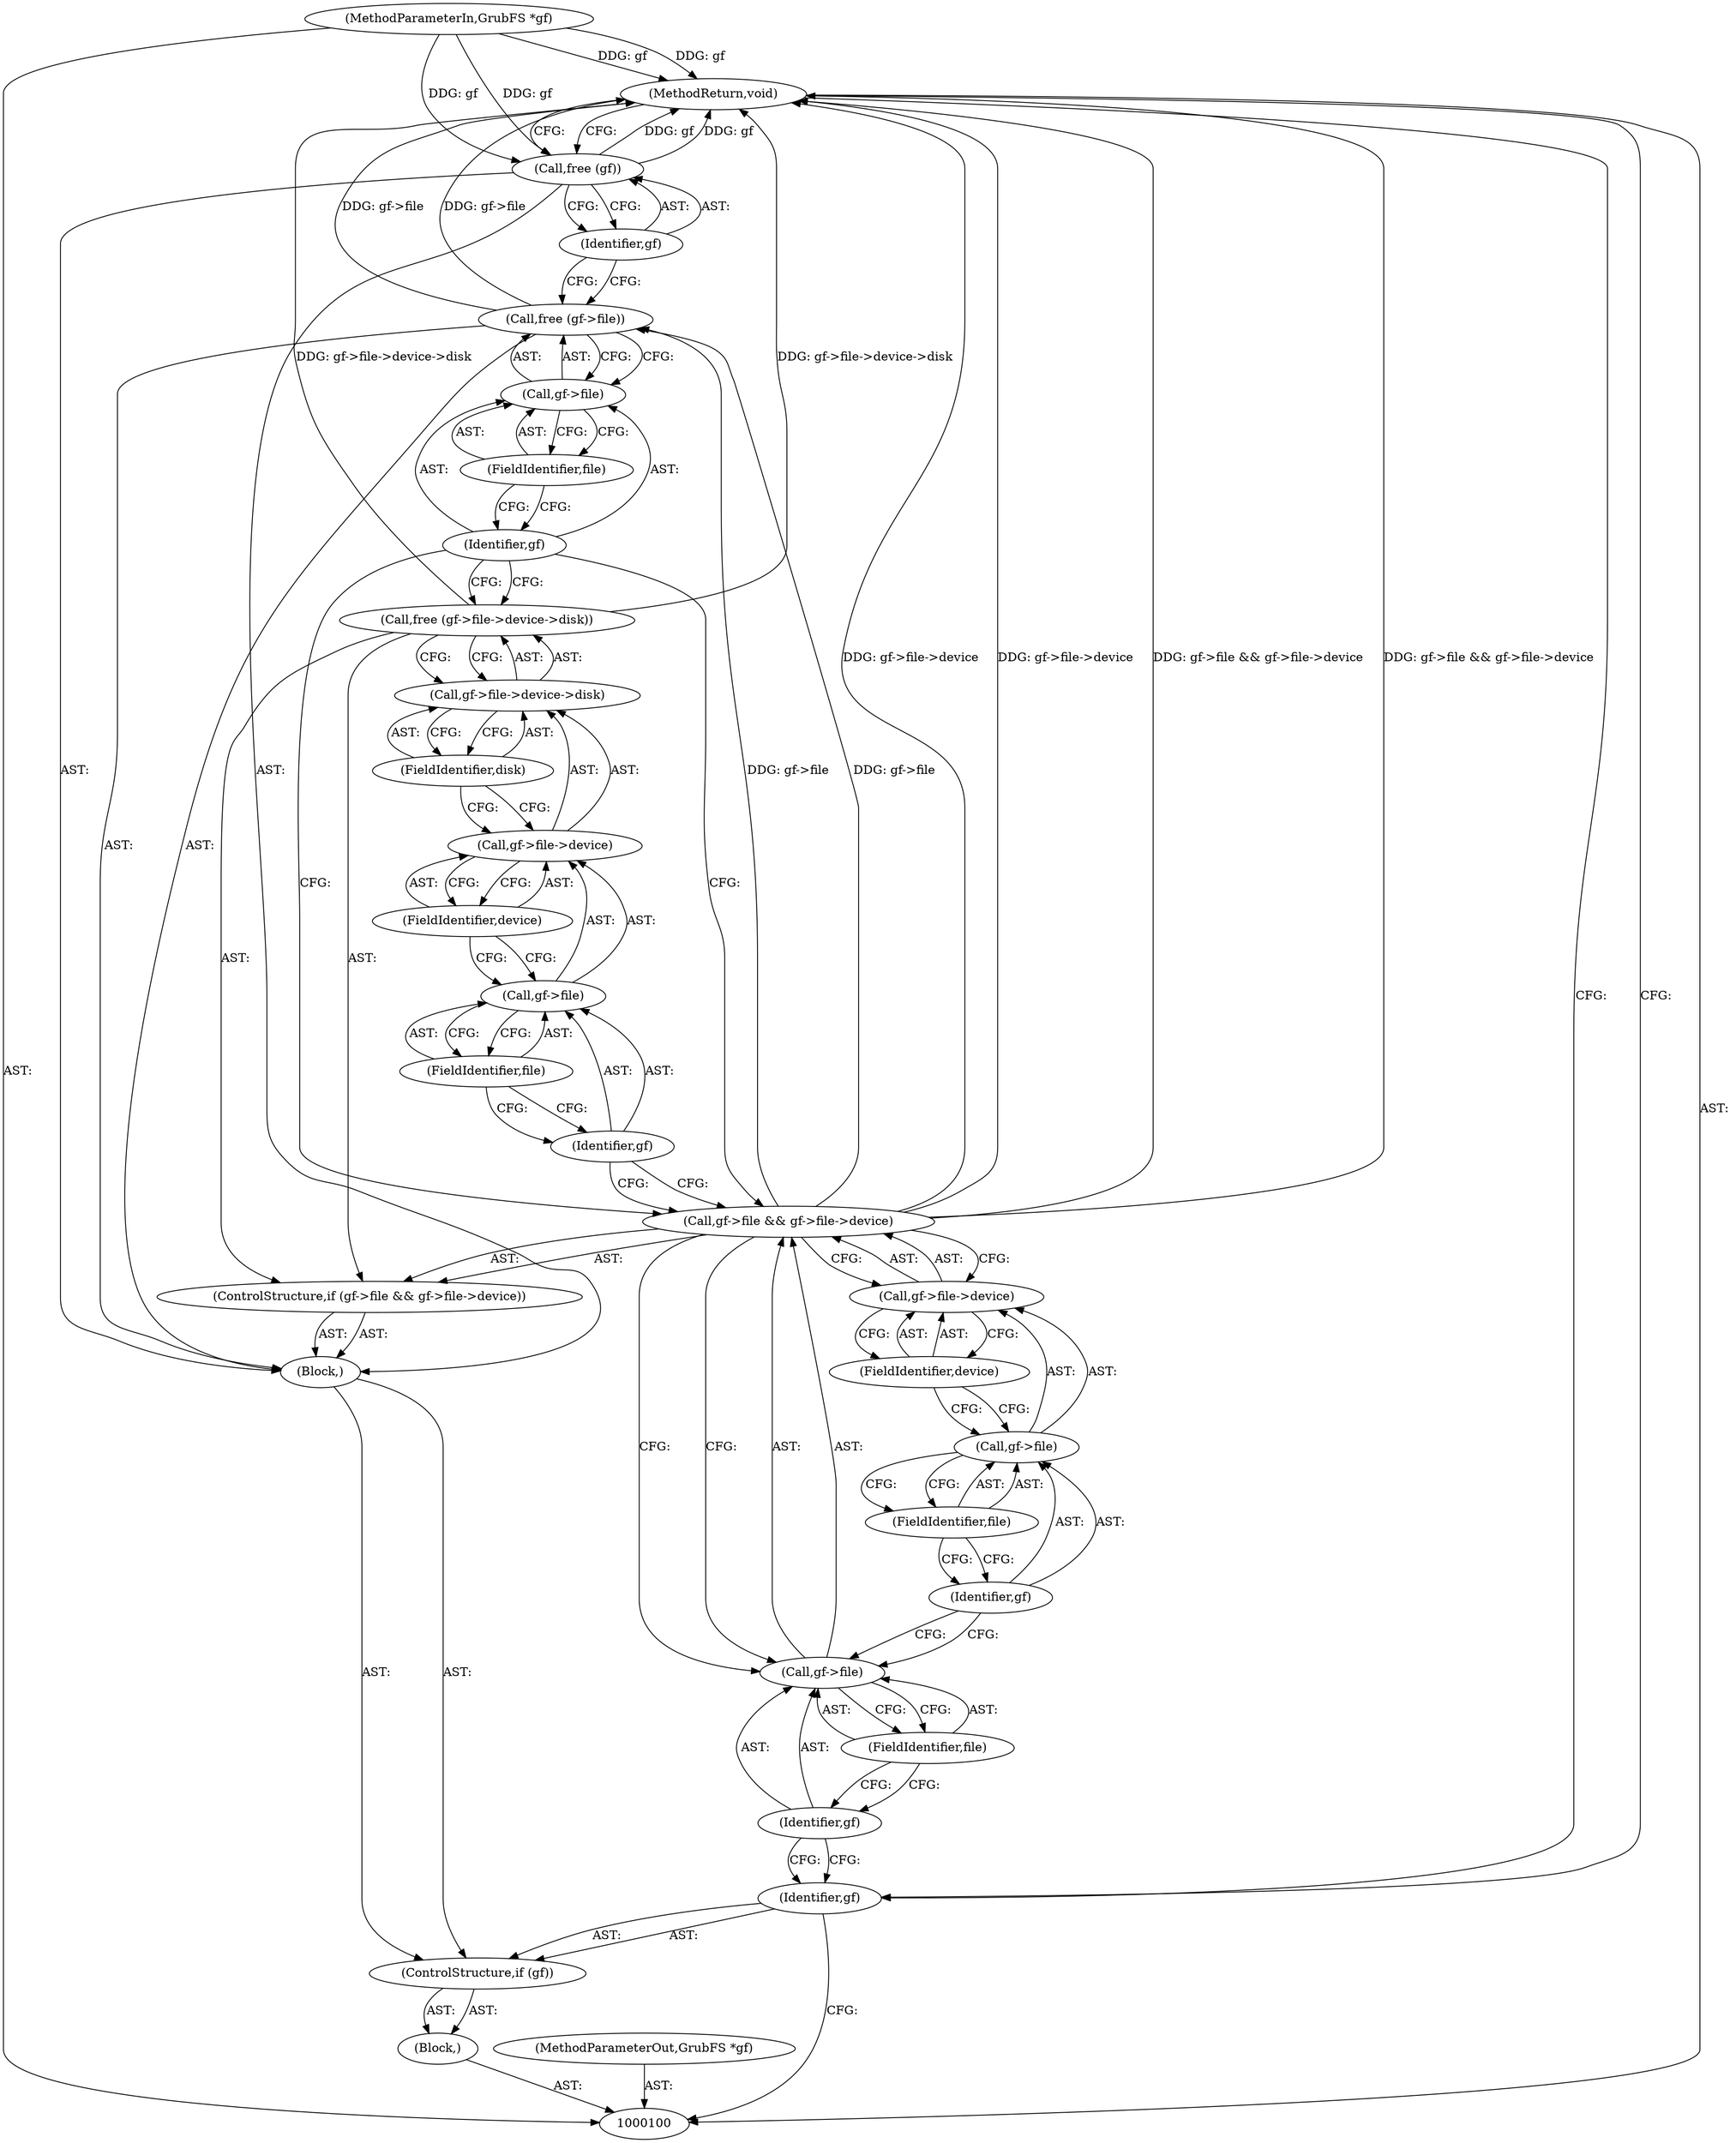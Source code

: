 digraph "1_radare2_65000a7fd9eea62359e6d6714f17b94a99a82edd_3" {
"1000130" [label="(MethodReturn,void)"];
"1000101" [label="(MethodParameterIn,GrubFS *gf)"];
"1000148" [label="(MethodParameterOut,GrubFS *gf)"];
"1000102" [label="(Block,)"];
"1000105" [label="(Block,)"];
"1000103" [label="(ControlStructure,if (gf))"];
"1000104" [label="(Identifier,gf)"];
"1000110" [label="(FieldIdentifier,file)"];
"1000111" [label="(Call,gf->file->device)"];
"1000112" [label="(Call,gf->file)"];
"1000113" [label="(Identifier,gf)"];
"1000106" [label="(ControlStructure,if (gf->file && gf->file->device))"];
"1000114" [label="(FieldIdentifier,file)"];
"1000115" [label="(FieldIdentifier,device)"];
"1000107" [label="(Call,gf->file && gf->file->device)"];
"1000108" [label="(Call,gf->file)"];
"1000109" [label="(Identifier,gf)"];
"1000117" [label="(Call,gf->file->device->disk)"];
"1000118" [label="(Call,gf->file->device)"];
"1000119" [label="(Call,gf->file)"];
"1000120" [label="(Identifier,gf)"];
"1000121" [label="(FieldIdentifier,file)"];
"1000122" [label="(FieldIdentifier,device)"];
"1000123" [label="(FieldIdentifier,disk)"];
"1000116" [label="(Call,free (gf->file->device->disk))"];
"1000127" [label="(FieldIdentifier,file)"];
"1000124" [label="(Call,free (gf->file))"];
"1000125" [label="(Call,gf->file)"];
"1000126" [label="(Identifier,gf)"];
"1000128" [label="(Call,free (gf))"];
"1000129" [label="(Identifier,gf)"];
"1000130" -> "1000100"  [label="AST: "];
"1000130" -> "1000128"  [label="CFG: "];
"1000130" -> "1000104"  [label="CFG: "];
"1000116" -> "1000130"  [label="DDG: gf->file->device->disk"];
"1000124" -> "1000130"  [label="DDG: gf->file"];
"1000107" -> "1000130"  [label="DDG: gf->file && gf->file->device"];
"1000107" -> "1000130"  [label="DDG: gf->file->device"];
"1000128" -> "1000130"  [label="DDG: gf"];
"1000101" -> "1000130"  [label="DDG: gf"];
"1000101" -> "1000100"  [label="AST: "];
"1000101" -> "1000130"  [label="DDG: gf"];
"1000101" -> "1000128"  [label="DDG: gf"];
"1000148" -> "1000100"  [label="AST: "];
"1000102" -> "1000100"  [label="AST: "];
"1000103" -> "1000102"  [label="AST: "];
"1000105" -> "1000103"  [label="AST: "];
"1000106" -> "1000105"  [label="AST: "];
"1000124" -> "1000105"  [label="AST: "];
"1000128" -> "1000105"  [label="AST: "];
"1000103" -> "1000102"  [label="AST: "];
"1000104" -> "1000103"  [label="AST: "];
"1000105" -> "1000103"  [label="AST: "];
"1000104" -> "1000103"  [label="AST: "];
"1000104" -> "1000100"  [label="CFG: "];
"1000109" -> "1000104"  [label="CFG: "];
"1000130" -> "1000104"  [label="CFG: "];
"1000110" -> "1000108"  [label="AST: "];
"1000110" -> "1000109"  [label="CFG: "];
"1000108" -> "1000110"  [label="CFG: "];
"1000111" -> "1000107"  [label="AST: "];
"1000111" -> "1000115"  [label="CFG: "];
"1000112" -> "1000111"  [label="AST: "];
"1000115" -> "1000111"  [label="AST: "];
"1000107" -> "1000111"  [label="CFG: "];
"1000112" -> "1000111"  [label="AST: "];
"1000112" -> "1000114"  [label="CFG: "];
"1000113" -> "1000112"  [label="AST: "];
"1000114" -> "1000112"  [label="AST: "];
"1000115" -> "1000112"  [label="CFG: "];
"1000113" -> "1000112"  [label="AST: "];
"1000113" -> "1000108"  [label="CFG: "];
"1000114" -> "1000113"  [label="CFG: "];
"1000106" -> "1000105"  [label="AST: "];
"1000107" -> "1000106"  [label="AST: "];
"1000116" -> "1000106"  [label="AST: "];
"1000114" -> "1000112"  [label="AST: "];
"1000114" -> "1000113"  [label="CFG: "];
"1000112" -> "1000114"  [label="CFG: "];
"1000115" -> "1000111"  [label="AST: "];
"1000115" -> "1000112"  [label="CFG: "];
"1000111" -> "1000115"  [label="CFG: "];
"1000107" -> "1000106"  [label="AST: "];
"1000107" -> "1000108"  [label="CFG: "];
"1000107" -> "1000111"  [label="CFG: "];
"1000108" -> "1000107"  [label="AST: "];
"1000111" -> "1000107"  [label="AST: "];
"1000120" -> "1000107"  [label="CFG: "];
"1000126" -> "1000107"  [label="CFG: "];
"1000107" -> "1000130"  [label="DDG: gf->file && gf->file->device"];
"1000107" -> "1000130"  [label="DDG: gf->file->device"];
"1000107" -> "1000124"  [label="DDG: gf->file"];
"1000108" -> "1000107"  [label="AST: "];
"1000108" -> "1000110"  [label="CFG: "];
"1000109" -> "1000108"  [label="AST: "];
"1000110" -> "1000108"  [label="AST: "];
"1000113" -> "1000108"  [label="CFG: "];
"1000107" -> "1000108"  [label="CFG: "];
"1000109" -> "1000108"  [label="AST: "];
"1000109" -> "1000104"  [label="CFG: "];
"1000110" -> "1000109"  [label="CFG: "];
"1000117" -> "1000116"  [label="AST: "];
"1000117" -> "1000123"  [label="CFG: "];
"1000118" -> "1000117"  [label="AST: "];
"1000123" -> "1000117"  [label="AST: "];
"1000116" -> "1000117"  [label="CFG: "];
"1000118" -> "1000117"  [label="AST: "];
"1000118" -> "1000122"  [label="CFG: "];
"1000119" -> "1000118"  [label="AST: "];
"1000122" -> "1000118"  [label="AST: "];
"1000123" -> "1000118"  [label="CFG: "];
"1000119" -> "1000118"  [label="AST: "];
"1000119" -> "1000121"  [label="CFG: "];
"1000120" -> "1000119"  [label="AST: "];
"1000121" -> "1000119"  [label="AST: "];
"1000122" -> "1000119"  [label="CFG: "];
"1000120" -> "1000119"  [label="AST: "];
"1000120" -> "1000107"  [label="CFG: "];
"1000121" -> "1000120"  [label="CFG: "];
"1000121" -> "1000119"  [label="AST: "];
"1000121" -> "1000120"  [label="CFG: "];
"1000119" -> "1000121"  [label="CFG: "];
"1000122" -> "1000118"  [label="AST: "];
"1000122" -> "1000119"  [label="CFG: "];
"1000118" -> "1000122"  [label="CFG: "];
"1000123" -> "1000117"  [label="AST: "];
"1000123" -> "1000118"  [label="CFG: "];
"1000117" -> "1000123"  [label="CFG: "];
"1000116" -> "1000106"  [label="AST: "];
"1000116" -> "1000117"  [label="CFG: "];
"1000117" -> "1000116"  [label="AST: "];
"1000126" -> "1000116"  [label="CFG: "];
"1000116" -> "1000130"  [label="DDG: gf->file->device->disk"];
"1000127" -> "1000125"  [label="AST: "];
"1000127" -> "1000126"  [label="CFG: "];
"1000125" -> "1000127"  [label="CFG: "];
"1000124" -> "1000105"  [label="AST: "];
"1000124" -> "1000125"  [label="CFG: "];
"1000125" -> "1000124"  [label="AST: "];
"1000129" -> "1000124"  [label="CFG: "];
"1000124" -> "1000130"  [label="DDG: gf->file"];
"1000107" -> "1000124"  [label="DDG: gf->file"];
"1000125" -> "1000124"  [label="AST: "];
"1000125" -> "1000127"  [label="CFG: "];
"1000126" -> "1000125"  [label="AST: "];
"1000127" -> "1000125"  [label="AST: "];
"1000124" -> "1000125"  [label="CFG: "];
"1000126" -> "1000125"  [label="AST: "];
"1000126" -> "1000116"  [label="CFG: "];
"1000126" -> "1000107"  [label="CFG: "];
"1000127" -> "1000126"  [label="CFG: "];
"1000128" -> "1000105"  [label="AST: "];
"1000128" -> "1000129"  [label="CFG: "];
"1000129" -> "1000128"  [label="AST: "];
"1000130" -> "1000128"  [label="CFG: "];
"1000128" -> "1000130"  [label="DDG: gf"];
"1000101" -> "1000128"  [label="DDG: gf"];
"1000129" -> "1000128"  [label="AST: "];
"1000129" -> "1000124"  [label="CFG: "];
"1000128" -> "1000129"  [label="CFG: "];
}

